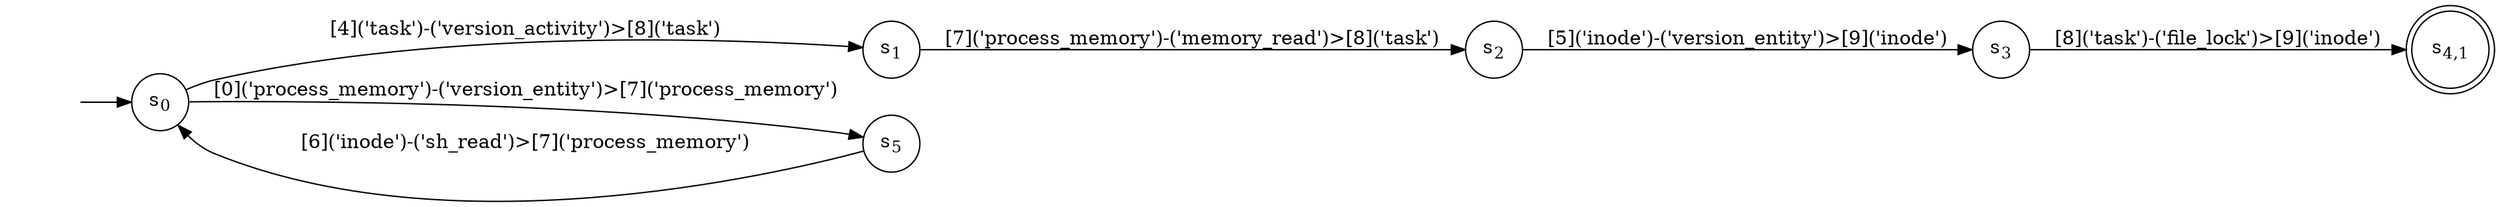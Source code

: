 digraph DFA {
    rankdir = LR;
    I [style = invis];
    I -> S0;
    S0 [label = <s<sub>0</sub>>, shape = circle];
    S1 [label = <s<sub>1</sub>>, shape = circle];
    S2 [label = <s<sub>2</sub>>, shape = circle];
    S3 [label = <s<sub>3</sub>>, shape = circle];
    S4 [label = <s<sub>4,1</sub>>, shape = circle, peripheries = 2];
    S3 -> S4 [label = "[8]('task')-('file_lock')>[9]('inode')"];
    S2 -> S3 [label = "[5]('inode')-('version_entity')>[9]('inode')"];
    S1 -> S2 [label = "[7]('process_memory')-('memory_read')>[8]('task')"];
    S0 -> S1 [label = "[4]('task')-('version_activity')>[8]('task')"];
    S5 [label = <s<sub>5</sub>>, shape = circle];
    S5 -> S0 [label = "[6]('inode')-('sh_read')>[7]('process_memory')"];
    S0 -> S5 [label = "[0]('process_memory')-('version_entity')>[7]('process_memory')"];
}
